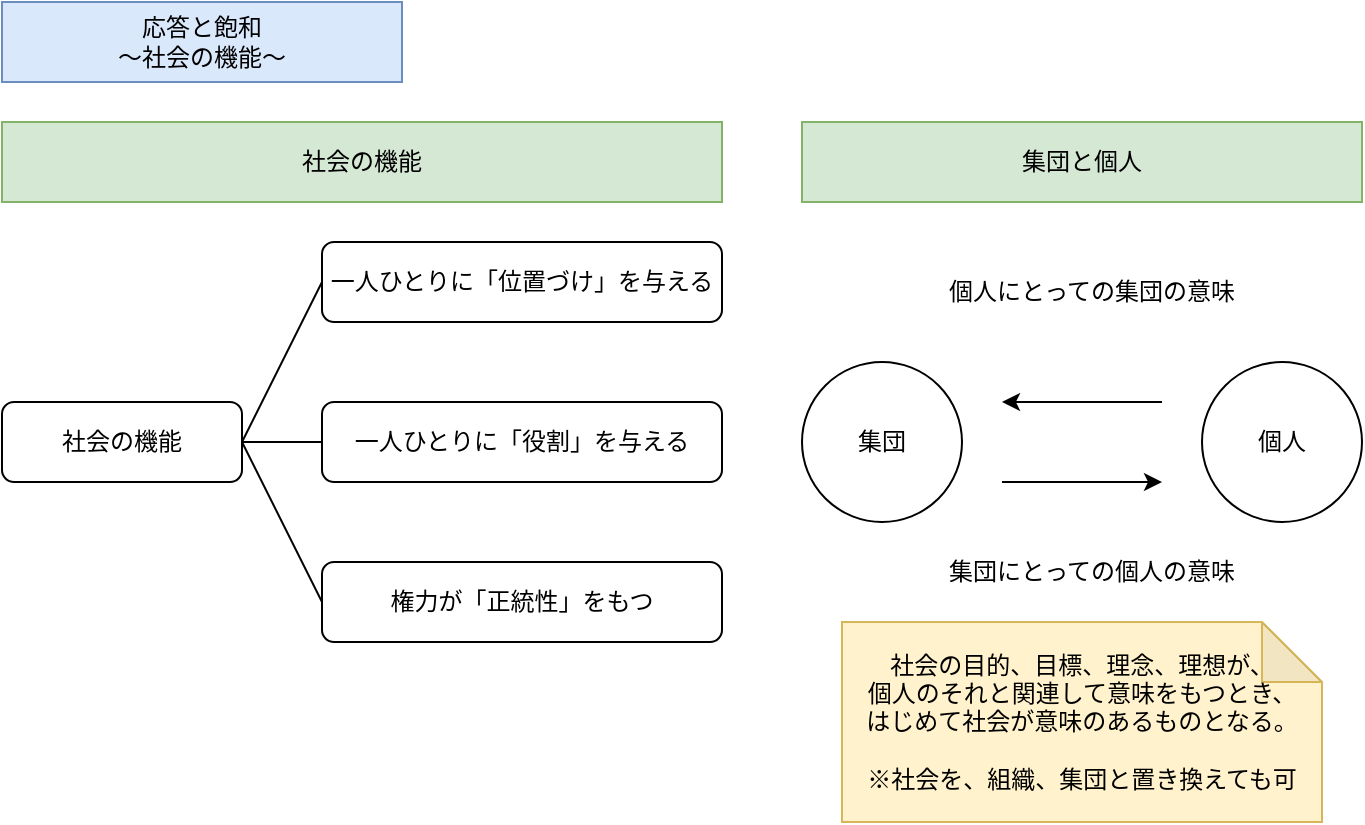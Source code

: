 <mxfile>
    <diagram id="RQlR1G9lBBgjaOKuBKlE" name="ページ1">
        <mxGraphModel dx="1000" dy="631" grid="1" gridSize="10" guides="1" tooltips="1" connect="1" arrows="1" fold="1" page="1" pageScale="1" pageWidth="827" pageHeight="1169" math="0" shadow="0">
            <root>
                <mxCell id="0"/>
                <mxCell id="1" parent="0"/>
                <mxCell id="2" value="応答と飽和&lt;div&gt;～社会の機能～&lt;/div&gt;" style="text;html=1;align=center;verticalAlign=middle;whiteSpace=wrap;rounded=0;fillColor=#dae8fc;strokeColor=#6c8ebf;" parent="1" vertex="1">
                    <mxGeometry x="40" y="40" width="200" height="40" as="geometry"/>
                </mxCell>
                <mxCell id="4" value="社会の機能" style="text;html=1;align=center;verticalAlign=middle;whiteSpace=wrap;rounded=0;fillColor=#d5e8d4;strokeColor=#82b366;" parent="1" vertex="1">
                    <mxGeometry x="40" y="100" width="360" height="40" as="geometry"/>
                </mxCell>
                <mxCell id="14" value="集団と個人" style="text;html=1;align=center;verticalAlign=middle;whiteSpace=wrap;rounded=0;fillColor=#d5e8d4;strokeColor=#82b366;" parent="1" vertex="1">
                    <mxGeometry x="440" y="100" width="280" height="40" as="geometry"/>
                </mxCell>
                <mxCell id="28" value="社会の機能" style="rounded=1;whiteSpace=wrap;html=1;" vertex="1" parent="1">
                    <mxGeometry x="40" y="240" width="120" height="40" as="geometry"/>
                </mxCell>
                <mxCell id="29" value="一人ひとりに「位置づけ」を与える" style="rounded=1;whiteSpace=wrap;html=1;" vertex="1" parent="1">
                    <mxGeometry x="200" y="160" width="200" height="40" as="geometry"/>
                </mxCell>
                <mxCell id="30" value="一人ひとりに「役割」を与える" style="rounded=1;whiteSpace=wrap;html=1;" vertex="1" parent="1">
                    <mxGeometry x="200" y="240" width="200" height="40" as="geometry"/>
                </mxCell>
                <mxCell id="31" value="" style="endArrow=none;html=1;exitX=1;exitY=0.5;exitDx=0;exitDy=0;entryX=0;entryY=0.5;entryDx=0;entryDy=0;" edge="1" parent="1" source="28" target="29">
                    <mxGeometry width="50" height="50" relative="1" as="geometry">
                        <mxPoint x="310" y="310" as="sourcePoint"/>
                        <mxPoint x="360" y="260" as="targetPoint"/>
                    </mxGeometry>
                </mxCell>
                <mxCell id="32" value="" style="endArrow=none;html=1;entryX=0;entryY=0.5;entryDx=0;entryDy=0;" edge="1" parent="1" target="30">
                    <mxGeometry width="50" height="50" relative="1" as="geometry">
                        <mxPoint x="160" y="260" as="sourcePoint"/>
                        <mxPoint x="210" y="190" as="targetPoint"/>
                    </mxGeometry>
                </mxCell>
                <mxCell id="33" value="権力が「正統性」をもつ" style="rounded=1;whiteSpace=wrap;html=1;" vertex="1" parent="1">
                    <mxGeometry x="200" y="320" width="200" height="40" as="geometry"/>
                </mxCell>
                <mxCell id="34" value="" style="endArrow=none;html=1;entryX=0;entryY=0.5;entryDx=0;entryDy=0;exitX=1;exitY=0.5;exitDx=0;exitDy=0;" edge="1" parent="1" source="28" target="33">
                    <mxGeometry width="50" height="50" relative="1" as="geometry">
                        <mxPoint x="170" y="270" as="sourcePoint"/>
                        <mxPoint x="210" y="270" as="targetPoint"/>
                    </mxGeometry>
                </mxCell>
                <mxCell id="36" value="集団" style="ellipse;whiteSpace=wrap;html=1;aspect=fixed;" vertex="1" parent="1">
                    <mxGeometry x="440" y="220" width="80" height="80" as="geometry"/>
                </mxCell>
                <mxCell id="37" value="個人" style="ellipse;whiteSpace=wrap;html=1;aspect=fixed;" vertex="1" parent="1">
                    <mxGeometry x="640" y="220" width="80" height="80" as="geometry"/>
                </mxCell>
                <mxCell id="38" value="" style="endArrow=classic;html=1;" edge="1" parent="1">
                    <mxGeometry width="50" height="50" relative="1" as="geometry">
                        <mxPoint x="540" y="280" as="sourcePoint"/>
                        <mxPoint x="620" y="280" as="targetPoint"/>
                    </mxGeometry>
                </mxCell>
                <mxCell id="39" value="集団にとっての個人の意味" style="text;html=1;align=center;verticalAlign=middle;whiteSpace=wrap;rounded=0;" vertex="1" parent="1">
                    <mxGeometry x="500" y="310" width="170" height="30" as="geometry"/>
                </mxCell>
                <mxCell id="41" value="" style="endArrow=classic;html=1;" edge="1" parent="1">
                    <mxGeometry width="50" height="50" relative="1" as="geometry">
                        <mxPoint x="620" y="240" as="sourcePoint"/>
                        <mxPoint x="540" y="240" as="targetPoint"/>
                    </mxGeometry>
                </mxCell>
                <mxCell id="42" value="個人にとっての集団の意味" style="text;html=1;align=center;verticalAlign=middle;whiteSpace=wrap;rounded=0;" vertex="1" parent="1">
                    <mxGeometry x="500" y="170" width="170" height="30" as="geometry"/>
                </mxCell>
                <mxCell id="43" value="社会の目的、目標、理念、理想が、&lt;div&gt;個人のそれと関連して意味をもつとき、&lt;/div&gt;&lt;div&gt;はじめて社会が意味のあるものとなる。&lt;/div&gt;&lt;div&gt;&lt;br&gt;※社会を、組織、集団と置き換えても可&lt;/div&gt;" style="shape=note;whiteSpace=wrap;html=1;backgroundOutline=1;darkOpacity=0.05;fillColor=#fff2cc;strokeColor=#d6b656;" vertex="1" parent="1">
                    <mxGeometry x="460" y="350" width="240" height="100" as="geometry"/>
                </mxCell>
            </root>
        </mxGraphModel>
    </diagram>
</mxfile>